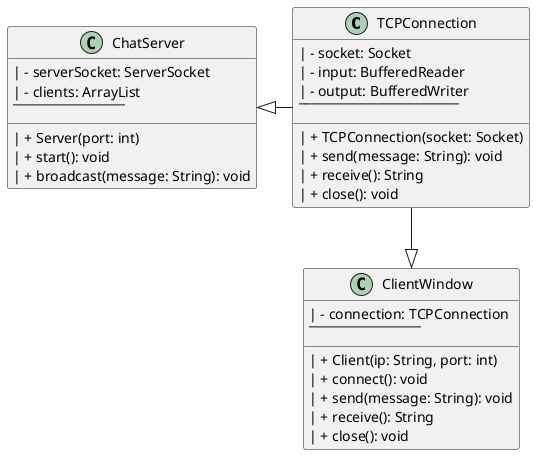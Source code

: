 @startuml
'https://plantuml.com/class-diagram


class TCPConnection{
| - socket: Socket
| - input: BufferedReader
| - output: BufferedWriter
¯¯¯¯¯¯¯¯¯¯¯¯¯¯¯¯¯¯¯¯¯¯¯
| + TCPConnection(socket: Socket)
| + send(message: String): void
| + receive(): String
| + close(): void
}

class ChatServer {
| - serverSocket: ServerSocket
| - clients: ArrayList
¯¯¯¯¯¯¯¯¯¯¯¯¯¯¯¯
| + Server(port: int)
| + start(): void
| + broadcast(message: String): void
}

class ClientWindow {
| - connection: TCPConnection
¯¯¯¯¯¯¯¯¯¯¯¯¯¯¯¯
| + Client(ip: String, port: int)
| + connect(): void
| + send(message: String): void
| + receive(): String
| + close(): void
}
ChatServer <|- TCPConnection
TCPConnection --|> ClientWindow


@enduml